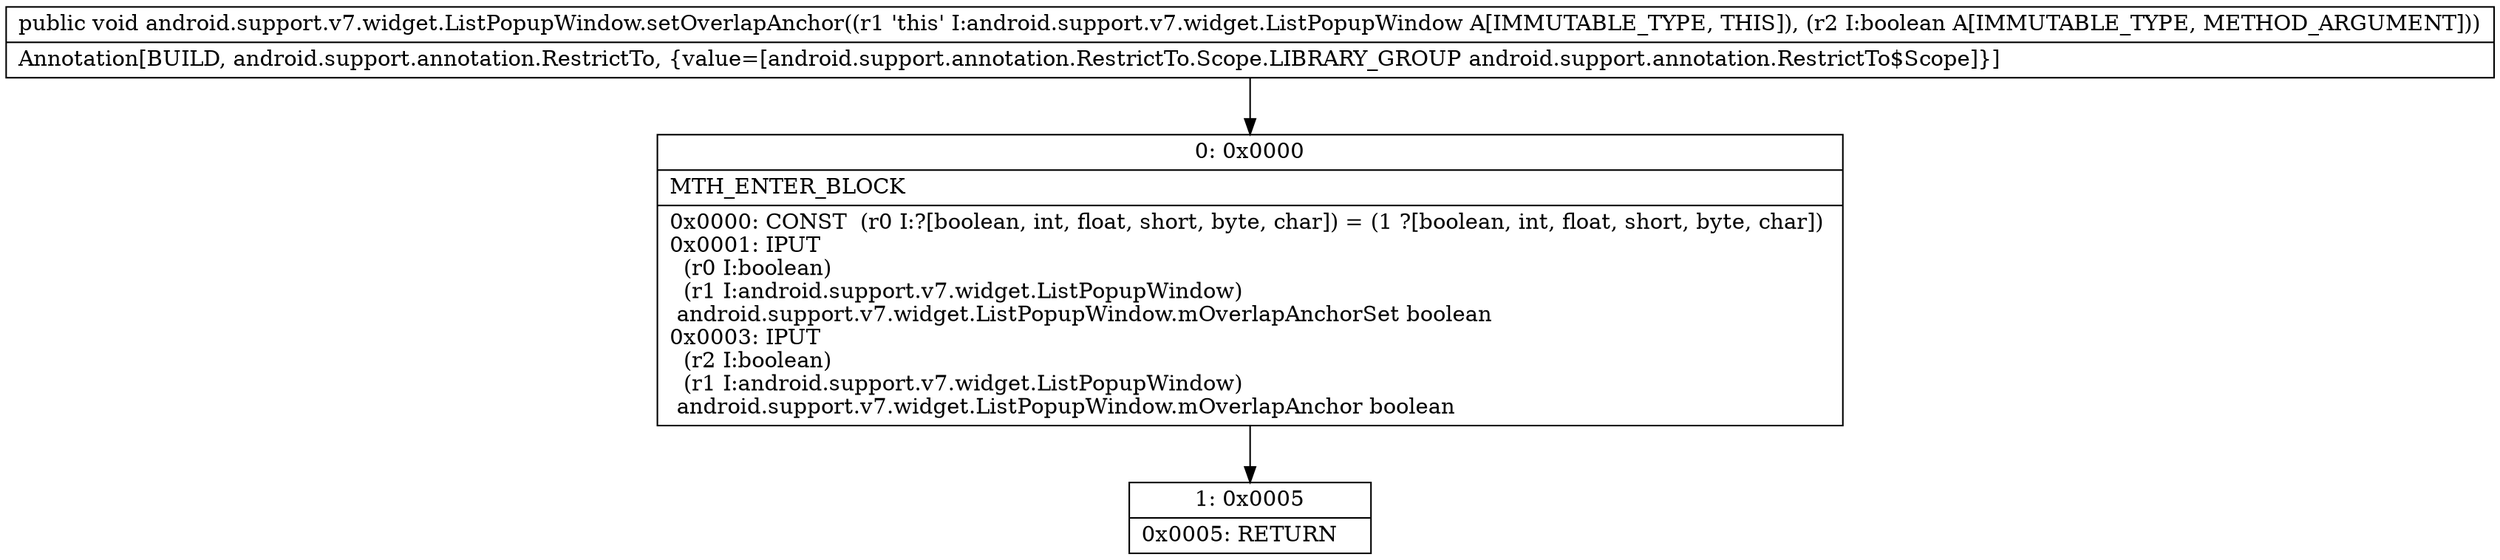 digraph "CFG forandroid.support.v7.widget.ListPopupWindow.setOverlapAnchor(Z)V" {
Node_0 [shape=record,label="{0\:\ 0x0000|MTH_ENTER_BLOCK\l|0x0000: CONST  (r0 I:?[boolean, int, float, short, byte, char]) = (1 ?[boolean, int, float, short, byte, char]) \l0x0001: IPUT  \l  (r0 I:boolean)\l  (r1 I:android.support.v7.widget.ListPopupWindow)\l android.support.v7.widget.ListPopupWindow.mOverlapAnchorSet boolean \l0x0003: IPUT  \l  (r2 I:boolean)\l  (r1 I:android.support.v7.widget.ListPopupWindow)\l android.support.v7.widget.ListPopupWindow.mOverlapAnchor boolean \l}"];
Node_1 [shape=record,label="{1\:\ 0x0005|0x0005: RETURN   \l}"];
MethodNode[shape=record,label="{public void android.support.v7.widget.ListPopupWindow.setOverlapAnchor((r1 'this' I:android.support.v7.widget.ListPopupWindow A[IMMUTABLE_TYPE, THIS]), (r2 I:boolean A[IMMUTABLE_TYPE, METHOD_ARGUMENT]))  | Annotation[BUILD, android.support.annotation.RestrictTo, \{value=[android.support.annotation.RestrictTo.Scope.LIBRARY_GROUP android.support.annotation.RestrictTo$Scope]\}]\l}"];
MethodNode -> Node_0;
Node_0 -> Node_1;
}

